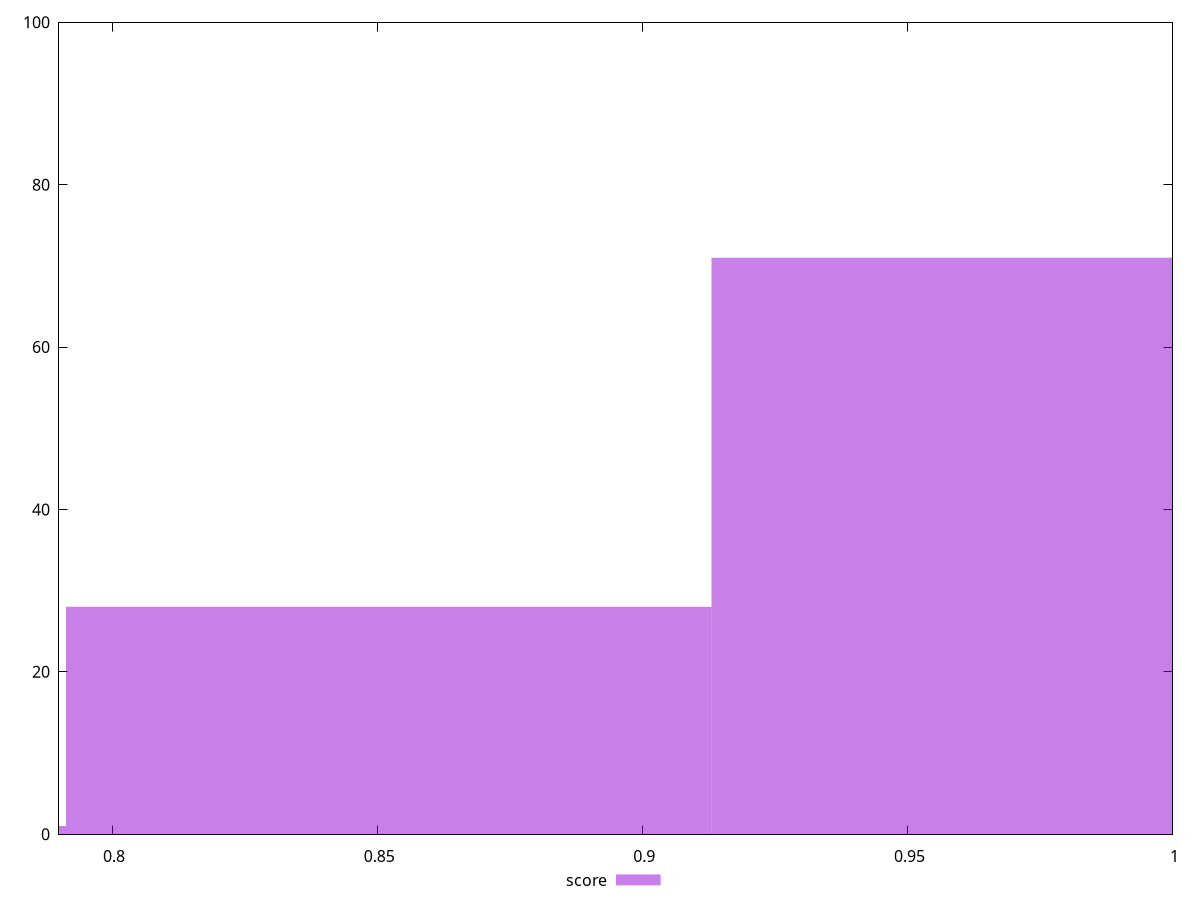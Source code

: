 reset

$score <<EOF
0.852187629578841 28
0.9739287195186754 71
0.7304465396390065 1
EOF

set key outside below
set boxwidth 0.12174108993983443
set xrange [0.79:1]
set yrange [0:100]
set trange [0:100]
set style fill transparent solid 0.5 noborder
set terminal svg size 640, 490 enhanced background rgb 'white'
set output "reprap/unminified-css/samples/pages+cached+noexternal+nomedia+nocss/score/histogram.svg"

plot $score title "score" with boxes

reset
